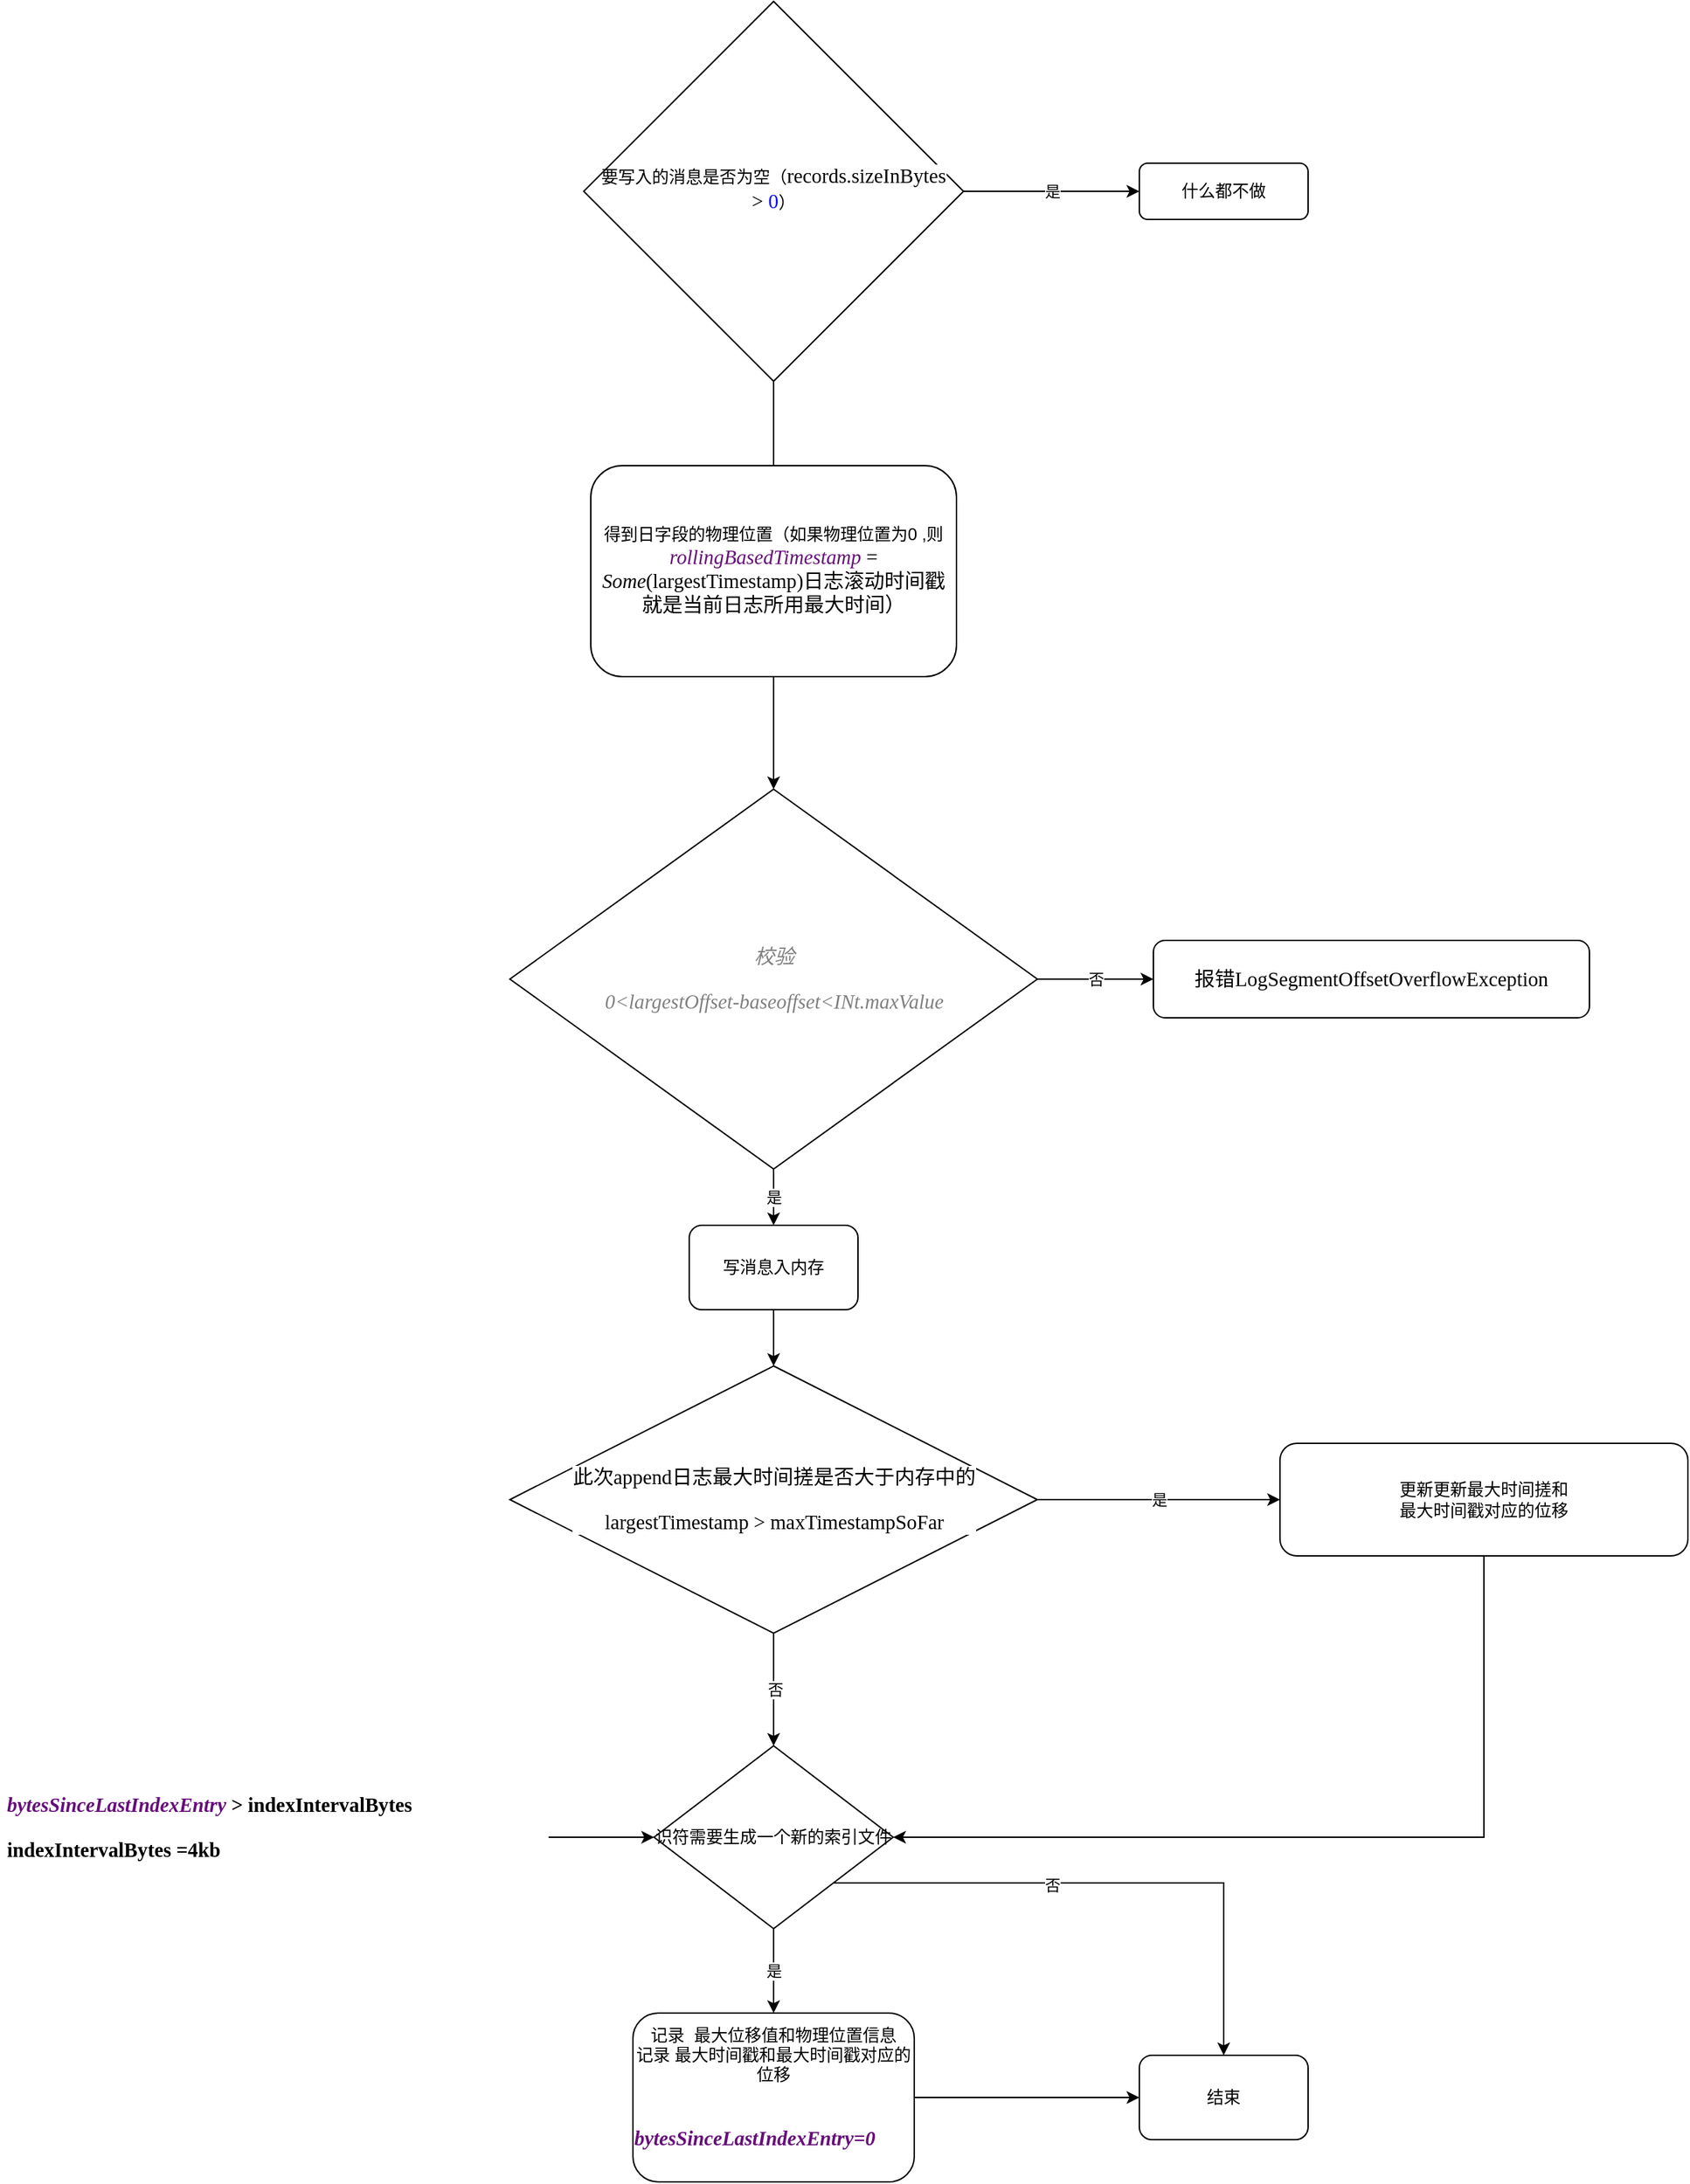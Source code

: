 <mxfile version="14.6.3" type="github">
  <diagram id="C5RBs43oDa-KdzZeNtuy" name="Page-1">
    <mxGraphModel dx="3773" dy="2875" grid="1" gridSize="10" guides="1" tooltips="1" connect="1" arrows="1" fold="1" page="1" pageScale="1" pageWidth="827" pageHeight="1169" math="0" shadow="0">
      <root>
        <mxCell id="WIyWlLk6GJQsqaUBKTNV-0" />
        <mxCell id="WIyWlLk6GJQsqaUBKTNV-1" parent="WIyWlLk6GJQsqaUBKTNV-0" />
        <mxCell id="WIyWlLk6GJQsqaUBKTNV-4" value="否" style="rounded=0;html=1;jettySize=auto;orthogonalLoop=1;fontSize=11;endArrow=block;endFill=0;endSize=8;strokeWidth=1;shadow=0;labelBackgroundColor=none;edgeStyle=orthogonalEdgeStyle;" parent="WIyWlLk6GJQsqaUBKTNV-1" source="WIyWlLk6GJQsqaUBKTNV-6" edge="1">
          <mxGeometry y="20" relative="1" as="geometry">
            <mxPoint as="offset" />
            <mxPoint x="200" y="290" as="targetPoint" />
          </mxGeometry>
        </mxCell>
        <mxCell id="8hbioFjuzl5cuc7cHFdg-2" value="是" style="edgeStyle=orthogonalEdgeStyle;rounded=0;orthogonalLoop=1;jettySize=auto;html=1;exitX=1;exitY=0.5;exitDx=0;exitDy=0;" edge="1" parent="WIyWlLk6GJQsqaUBKTNV-1" source="WIyWlLk6GJQsqaUBKTNV-6" target="WIyWlLk6GJQsqaUBKTNV-7">
          <mxGeometry relative="1" as="geometry" />
        </mxCell>
        <mxCell id="WIyWlLk6GJQsqaUBKTNV-6" value="要写入的消息是否为空（&lt;span style=&quot;background-color: rgb(255 , 255 , 255) ; font-family: &amp;#34;consolas&amp;#34; ; font-size: 10.8pt&quot;&gt;records.sizeInBytes &amp;gt;&amp;nbsp;&lt;/span&gt;&lt;span style=&quot;font-family: &amp;#34;consolas&amp;#34; ; font-size: 10.8pt ; color: rgb(0 , 0 , 255)&quot;&gt;0&lt;/span&gt;）" style="rhombus;whiteSpace=wrap;html=1;shadow=0;fontFamily=Helvetica;fontSize=12;align=center;strokeWidth=1;spacing=6;spacingTop=-4;" parent="WIyWlLk6GJQsqaUBKTNV-1" vertex="1">
          <mxGeometry x="75" y="-120" width="270" height="270" as="geometry" />
        </mxCell>
        <mxCell id="WIyWlLk6GJQsqaUBKTNV-7" value="什么都不做" style="rounded=1;whiteSpace=wrap;html=1;fontSize=12;glass=0;strokeWidth=1;shadow=0;" parent="WIyWlLk6GJQsqaUBKTNV-1" vertex="1">
          <mxGeometry x="470" y="-5" width="120" height="40" as="geometry" />
        </mxCell>
        <mxCell id="8hbioFjuzl5cuc7cHFdg-7" style="edgeStyle=orthogonalEdgeStyle;rounded=0;orthogonalLoop=1;jettySize=auto;html=1;exitX=0.5;exitY=1;exitDx=0;exitDy=0;" edge="1" parent="WIyWlLk6GJQsqaUBKTNV-1" source="8hbioFjuzl5cuc7cHFdg-4" target="8hbioFjuzl5cuc7cHFdg-6">
          <mxGeometry relative="1" as="geometry" />
        </mxCell>
        <mxCell id="8hbioFjuzl5cuc7cHFdg-4" value="得到日字段的物理位置（如果物理位置为0 ,则&lt;span style=&quot;font-family: &amp;#34;consolas&amp;#34; ; font-size: 10.8pt ; color: rgb(102 , 14 , 122) ; font-style: italic&quot;&gt;rollingBasedTimestamp &lt;/span&gt;&lt;span style=&quot;background-color: rgb(255 , 255 , 255) ; font-family: &amp;#34;consolas&amp;#34; ; font-size: 10.8pt&quot;&gt;= &lt;/span&gt;&lt;span style=&quot;font-family: &amp;#34;consolas&amp;#34; ; font-size: 10.8pt ; font-style: italic&quot;&gt;Some&lt;/span&gt;&lt;span style=&quot;background-color: rgb(255 , 255 , 255) ; font-family: &amp;#34;consolas&amp;#34; ; font-size: 10.8pt&quot;&gt;(largestTimestamp)日志滚动时间戳就是当前日志所用最大时间）&lt;/span&gt;" style="rounded=1;whiteSpace=wrap;html=1;fontSize=12;glass=0;strokeWidth=1;shadow=0;" vertex="1" parent="WIyWlLk6GJQsqaUBKTNV-1">
          <mxGeometry x="80" y="210" width="260" height="150" as="geometry" />
        </mxCell>
        <mxCell id="8hbioFjuzl5cuc7cHFdg-16" value="否" style="edgeStyle=orthogonalEdgeStyle;rounded=0;orthogonalLoop=1;jettySize=auto;html=1;exitX=1;exitY=0.5;exitDx=0;exitDy=0;" edge="1" parent="WIyWlLk6GJQsqaUBKTNV-1" source="8hbioFjuzl5cuc7cHFdg-6" target="8hbioFjuzl5cuc7cHFdg-10">
          <mxGeometry relative="1" as="geometry" />
        </mxCell>
        <mxCell id="8hbioFjuzl5cuc7cHFdg-21" value="是" style="edgeStyle=orthogonalEdgeStyle;rounded=0;orthogonalLoop=1;jettySize=auto;html=1;exitX=0.5;exitY=1;exitDx=0;exitDy=0;" edge="1" parent="WIyWlLk6GJQsqaUBKTNV-1" source="8hbioFjuzl5cuc7cHFdg-6" target="8hbioFjuzl5cuc7cHFdg-20">
          <mxGeometry relative="1" as="geometry" />
        </mxCell>
        <mxCell id="8hbioFjuzl5cuc7cHFdg-6" value="&lt;pre style=&quot;background-color: rgb(255 , 255 , 255) ; font-family: &amp;#34;consolas&amp;#34; ; font-size: 10.8pt&quot;&gt;&lt;span style=&quot;color: #808080 ; font-style: italic&quot;&gt;校验&lt;/span&gt;&lt;/pre&gt;&lt;pre style=&quot;background-color: rgb(255 , 255 , 255) ; font-family: &amp;#34;consolas&amp;#34; ; font-size: 10.8pt&quot;&gt;&lt;span style=&quot;color: #808080 ; font-style: italic&quot;&gt;0&amp;lt;largestOffset-baseoffset&amp;lt;INt.maxValue&lt;/span&gt;&lt;/pre&gt;" style="rhombus;whiteSpace=wrap;html=1;" vertex="1" parent="WIyWlLk6GJQsqaUBKTNV-1">
          <mxGeometry x="22.5" y="440" width="375" height="270" as="geometry" />
        </mxCell>
        <mxCell id="8hbioFjuzl5cuc7cHFdg-10" value="&lt;pre style=&quot;background-color: rgb(255 , 255 , 255) ; font-family: &amp;#34;consolas&amp;#34; ; font-size: 10.8pt&quot;&gt;报错LogSegmentOffsetOverflowException&lt;/pre&gt;" style="rounded=1;whiteSpace=wrap;html=1;" vertex="1" parent="WIyWlLk6GJQsqaUBKTNV-1">
          <mxGeometry x="480" y="547.5" width="310" height="55" as="geometry" />
        </mxCell>
        <mxCell id="8hbioFjuzl5cuc7cHFdg-17" value="是" style="edgeStyle=orthogonalEdgeStyle;rounded=0;orthogonalLoop=1;jettySize=auto;html=1;exitX=1;exitY=0.5;exitDx=0;exitDy=0;" edge="1" parent="WIyWlLk6GJQsqaUBKTNV-1" source="8hbioFjuzl5cuc7cHFdg-13" target="8hbioFjuzl5cuc7cHFdg-18">
          <mxGeometry relative="1" as="geometry">
            <mxPoint x="490" y="835" as="targetPoint" />
          </mxGeometry>
        </mxCell>
        <mxCell id="8hbioFjuzl5cuc7cHFdg-19" value="否" style="edgeStyle=orthogonalEdgeStyle;rounded=0;orthogonalLoop=1;jettySize=auto;html=1;exitX=0.5;exitY=1;exitDx=0;exitDy=0;entryX=0.5;entryY=0;entryDx=0;entryDy=0;" edge="1" parent="WIyWlLk6GJQsqaUBKTNV-1" source="8hbioFjuzl5cuc7cHFdg-13">
          <mxGeometry relative="1" as="geometry">
            <mxPoint x="210" y="1120" as="targetPoint" />
          </mxGeometry>
        </mxCell>
        <mxCell id="8hbioFjuzl5cuc7cHFdg-13" value="&lt;pre style=&quot;background-color: rgb(255 , 255 , 255) ; font-family: &amp;#34;consolas&amp;#34; ; font-size: 10.8pt&quot;&gt;此次append日志最大时间搓是否大于内存中的&lt;/pre&gt;&lt;pre style=&quot;background-color: rgb(255 , 255 , 255) ; font-family: &amp;#34;consolas&amp;#34; ; font-size: 10.8pt&quot;&gt;largestTimestamp &amp;gt; maxTimestampSoFar&lt;/pre&gt;" style="rhombus;whiteSpace=wrap;html=1;" vertex="1" parent="WIyWlLk6GJQsqaUBKTNV-1">
          <mxGeometry x="22.5" y="850" width="375" height="190" as="geometry" />
        </mxCell>
        <mxCell id="8hbioFjuzl5cuc7cHFdg-23" style="edgeStyle=orthogonalEdgeStyle;rounded=0;orthogonalLoop=1;jettySize=auto;html=1;exitX=0.5;exitY=1;exitDx=0;exitDy=0;entryX=1;entryY=0.5;entryDx=0;entryDy=0;" edge="1" parent="WIyWlLk6GJQsqaUBKTNV-1" source="8hbioFjuzl5cuc7cHFdg-18" target="8hbioFjuzl5cuc7cHFdg-24">
          <mxGeometry relative="1" as="geometry">
            <mxPoint x="270" y="1150" as="targetPoint" />
          </mxGeometry>
        </mxCell>
        <mxCell id="8hbioFjuzl5cuc7cHFdg-18" value="更新更新最大时间搓和&lt;br&gt;最大时间戳对应的位移" style="rounded=1;whiteSpace=wrap;html=1;" vertex="1" parent="WIyWlLk6GJQsqaUBKTNV-1">
          <mxGeometry x="570" y="905" width="290" height="80" as="geometry" />
        </mxCell>
        <mxCell id="8hbioFjuzl5cuc7cHFdg-22" style="edgeStyle=orthogonalEdgeStyle;rounded=0;orthogonalLoop=1;jettySize=auto;html=1;exitX=0.5;exitY=1;exitDx=0;exitDy=0;" edge="1" parent="WIyWlLk6GJQsqaUBKTNV-1" source="8hbioFjuzl5cuc7cHFdg-20" target="8hbioFjuzl5cuc7cHFdg-13">
          <mxGeometry relative="1" as="geometry" />
        </mxCell>
        <mxCell id="8hbioFjuzl5cuc7cHFdg-20" value="写消息入内存" style="rounded=1;whiteSpace=wrap;html=1;" vertex="1" parent="WIyWlLk6GJQsqaUBKTNV-1">
          <mxGeometry x="150" y="750" width="120" height="60" as="geometry" />
        </mxCell>
        <mxCell id="8hbioFjuzl5cuc7cHFdg-27" value="是" style="edgeStyle=orthogonalEdgeStyle;rounded=0;orthogonalLoop=1;jettySize=auto;html=1;exitX=0.5;exitY=1;exitDx=0;exitDy=0;" edge="1" parent="WIyWlLk6GJQsqaUBKTNV-1" source="8hbioFjuzl5cuc7cHFdg-24" target="8hbioFjuzl5cuc7cHFdg-25">
          <mxGeometry relative="1" as="geometry" />
        </mxCell>
        <mxCell id="8hbioFjuzl5cuc7cHFdg-31" style="edgeStyle=orthogonalEdgeStyle;rounded=0;orthogonalLoop=1;jettySize=auto;html=1;exitX=1;exitY=1;exitDx=0;exitDy=0;entryX=0.5;entryY=0;entryDx=0;entryDy=0;" edge="1" parent="WIyWlLk6GJQsqaUBKTNV-1" source="8hbioFjuzl5cuc7cHFdg-24" target="8hbioFjuzl5cuc7cHFdg-26">
          <mxGeometry relative="1" as="geometry" />
        </mxCell>
        <mxCell id="8hbioFjuzl5cuc7cHFdg-32" value="否" style="edgeLabel;html=1;align=center;verticalAlign=middle;resizable=0;points=[];" vertex="1" connectable="0" parent="8hbioFjuzl5cuc7cHFdg-31">
          <mxGeometry x="-0.226" relative="1" as="geometry">
            <mxPoint y="1" as="offset" />
          </mxGeometry>
        </mxCell>
        <mxCell id="8hbioFjuzl5cuc7cHFdg-24" value="识符需要生成一个新的索引文件" style="rhombus;whiteSpace=wrap;html=1;" vertex="1" parent="WIyWlLk6GJQsqaUBKTNV-1">
          <mxGeometry x="125" y="1120" width="170" height="130" as="geometry" />
        </mxCell>
        <mxCell id="8hbioFjuzl5cuc7cHFdg-33" style="edgeStyle=orthogonalEdgeStyle;rounded=0;orthogonalLoop=1;jettySize=auto;html=1;" edge="1" parent="WIyWlLk6GJQsqaUBKTNV-1" source="8hbioFjuzl5cuc7cHFdg-25" target="8hbioFjuzl5cuc7cHFdg-26">
          <mxGeometry relative="1" as="geometry" />
        </mxCell>
        <mxCell id="8hbioFjuzl5cuc7cHFdg-25" value="记录&amp;nbsp; 最大位移值和物理位置信息&lt;br&gt;记录 最大时间戳和最大时间戳对应的位移&lt;br&gt;&lt;br&gt;&lt;pre style=&quot;font-weight: 700 ; text-align: left ; background-color: rgb(255 , 255 , 255) ; font-family: &amp;#34;consolas&amp;#34; ; font-size: 10.8pt&quot;&gt;&lt;span style=&quot;color: rgb(102 , 14 , 122) ; font-style: italic&quot;&gt;bytesSinceLastIndexEntry=0&lt;/span&gt;&lt;/pre&gt;" style="rounded=1;whiteSpace=wrap;html=1;" vertex="1" parent="WIyWlLk6GJQsqaUBKTNV-1">
          <mxGeometry x="110" y="1310" width="200" height="120" as="geometry" />
        </mxCell>
        <mxCell id="8hbioFjuzl5cuc7cHFdg-26" value="结束" style="rounded=1;whiteSpace=wrap;html=1;" vertex="1" parent="WIyWlLk6GJQsqaUBKTNV-1">
          <mxGeometry x="470" y="1340" width="120" height="60" as="geometry" />
        </mxCell>
        <mxCell id="8hbioFjuzl5cuc7cHFdg-30" value="" style="edgeStyle=orthogonalEdgeStyle;rounded=0;orthogonalLoop=1;jettySize=auto;html=1;" edge="1" parent="WIyWlLk6GJQsqaUBKTNV-1" source="8hbioFjuzl5cuc7cHFdg-29" target="8hbioFjuzl5cuc7cHFdg-24">
          <mxGeometry relative="1" as="geometry" />
        </mxCell>
        <mxCell id="8hbioFjuzl5cuc7cHFdg-29" value="&lt;h1&gt;&lt;pre style=&quot;background-color: rgb(255 , 255 , 255) ; font-family: &amp;#34;consolas&amp;#34; ; font-size: 10.8pt&quot;&gt;&lt;span style=&quot;color: #660e7a ; font-style: italic&quot;&gt;bytesSinceLastIndexEntry &lt;/span&gt;&amp;gt; indexIntervalBytes&lt;/pre&gt;&lt;pre style=&quot;background-color: rgb(255 , 255 , 255) ; font-family: &amp;#34;consolas&amp;#34; ; font-size: 10.8pt&quot;&gt;&lt;pre style=&quot;font-family: &amp;#34;consolas&amp;#34; ; font-size: 10.8pt&quot;&gt;indexIntervalBytes =4kb &lt;/pre&gt;&lt;/pre&gt;&lt;/h1&gt;" style="text;html=1;strokeColor=none;fillColor=none;spacing=5;spacingTop=-20;whiteSpace=wrap;overflow=hidden;rounded=0;" vertex="1" parent="WIyWlLk6GJQsqaUBKTNV-1">
          <mxGeometry x="-340" y="1147.5" width="390" height="75" as="geometry" />
        </mxCell>
      </root>
    </mxGraphModel>
  </diagram>
</mxfile>
